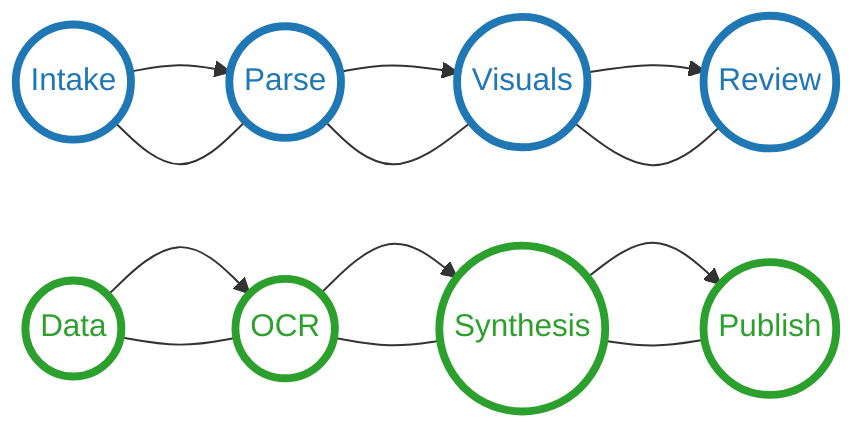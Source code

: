 flowchart LR
  classDef lineA stroke:#1f77b4,stroke-width:4px,fill:none,color:#1f77b4
  classDef lineB stroke:#2ca02c,stroke-width:4px,fill:none,color:#2ca02c
  classDef station fill:#fff,stroke:#222,stroke-width:1px,color:#222

  A0((Intake)):::station --> A1((Parse)):::station --> A2((Visuals)):::station --> A3((Review)):::station
  B0((Data)):::station --> B1((OCR)):::station --> B2((Synthesis)):::station --> B3((Publish)):::station

  A0 --- A1 --- A2 --- A3
  B0 --- B1 --- B2 --- B3

  class A0,A1,A2,A3 lineA
  class B0,B1,B2,B3 lineB